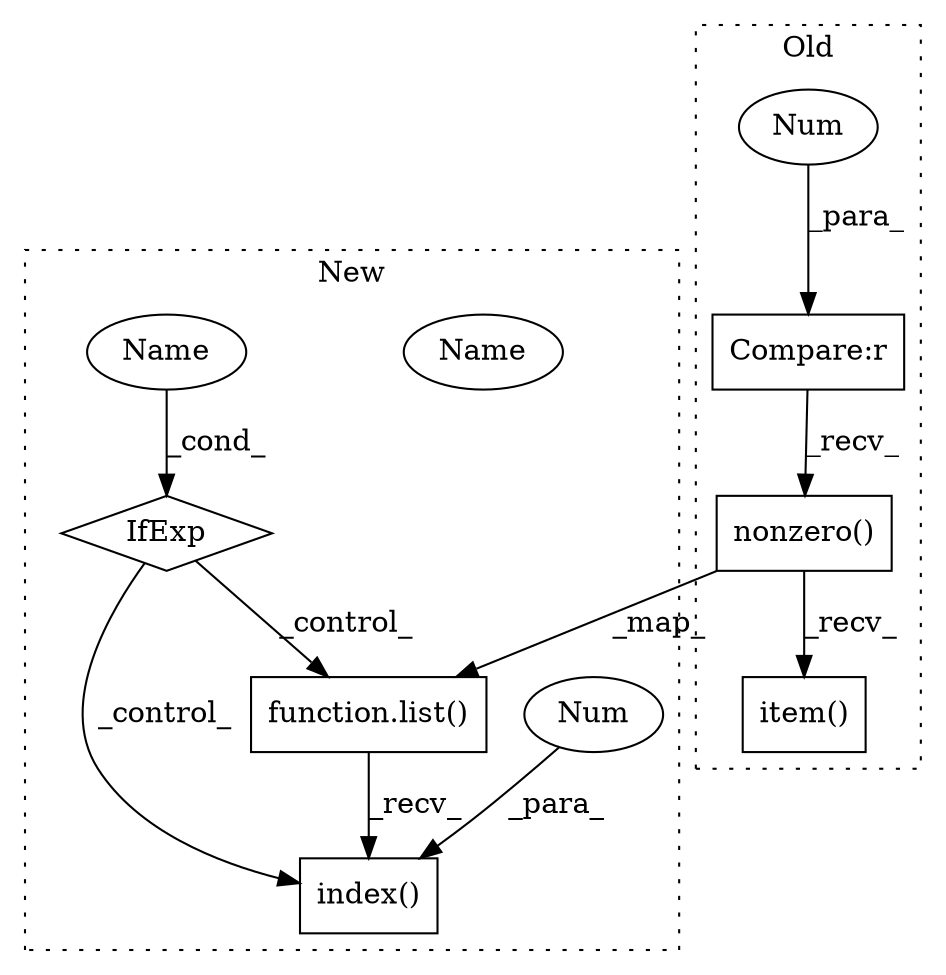 digraph G {
subgraph cluster0 {
1 [label="item()" a="75" s="4332" l="49" shape="box"];
3 [label="Compare:r" a="40" s="4332" l="18" shape="box"];
7 [label="Num" a="76" s="4347" l="2" shape="ellipse"];
8 [label="nonzero()" a="75" s="4332" l="42" shape="box"];
label = "Old";
style="dotted";
}
subgraph cluster1 {
2 [label="index()" a="75" s="4315,4340" l="23,1" shape="box"];
4 [label="IfExp" a="51" s="4341,4356" l="4,6" shape="diamond"];
5 [label="Name" a="87" s="4345" l="11" shape="ellipse"];
6 [label="Num" a="76" s="4338" l="2" shape="ellipse"];
9 [label="function.list()" a="75" s="4315,4330" l="5,1" shape="box"];
10 [label="Name" a="87" s="4345" l="11" shape="ellipse"];
label = "New";
style="dotted";
}
3 -> 8 [label="_recv_"];
4 -> 9 [label="_control_"];
4 -> 2 [label="_control_"];
6 -> 2 [label="_para_"];
7 -> 3 [label="_para_"];
8 -> 1 [label="_recv_"];
8 -> 9 [label="_map_"];
9 -> 2 [label="_recv_"];
10 -> 4 [label="_cond_"];
}